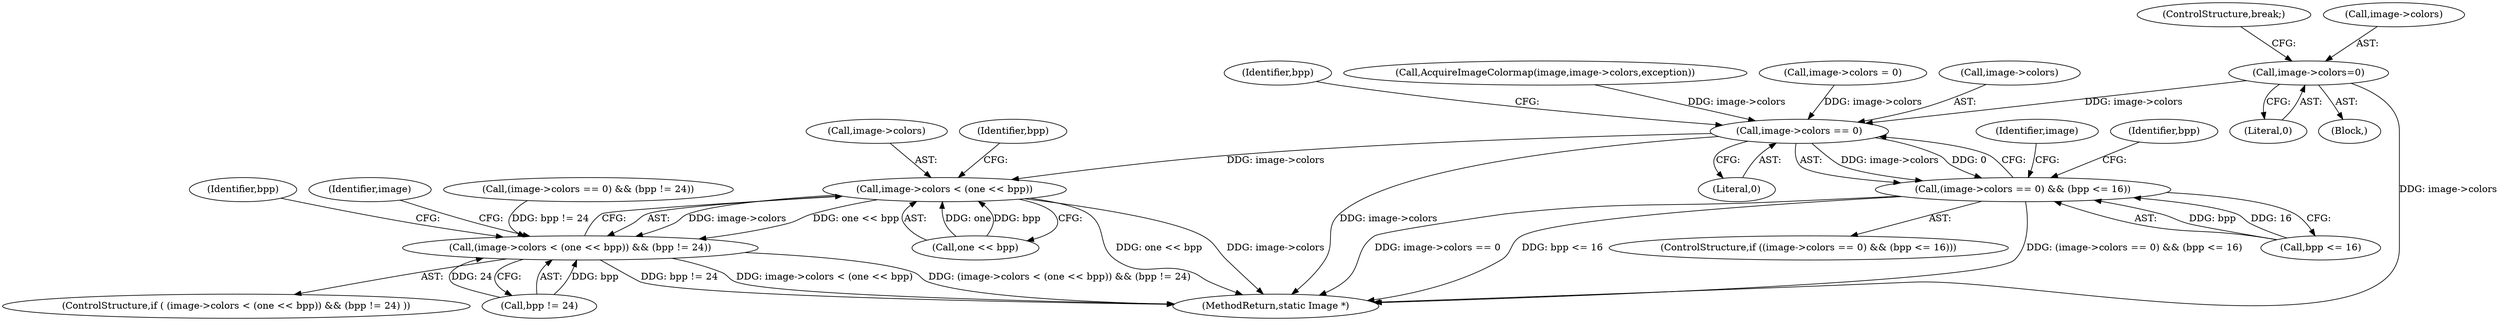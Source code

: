digraph "0_ImageMagick_2130bf6f89ded32ef0c88a11694f107c52566c53@pointer" {
"1001207" [label="(Call,image->colors=0)"];
"1000842" [label="(Call,image->colors == 0)"];
"1000841" [label="(Call,(image->colors == 0) && (bpp <= 16))"];
"1000939" [label="(Call,image->colors < (one << bpp))"];
"1000938" [label="(Call,(image->colors < (one << bpp)) && (bpp != 24))"];
"1001207" [label="(Call,image->colors=0)"];
"1000848" [label="(Identifier,bpp)"];
"1000840" [label="(ControlStructure,if ((image->colors == 0) && (bpp <= 16)))"];
"1000846" [label="(Literal,0)"];
"1001212" [label="(ControlStructure,break;)"];
"1000951" [label="(Identifier,image)"];
"1000544" [label="(Call,AcquireImageColormap(image,image->colors,exception))"];
"1000398" [label="(Block,)"];
"1000938" [label="(Call,(image->colors < (one << bpp)) && (bpp != 24))"];
"1000937" [label="(ControlStructure,if ( (image->colors < (one << bpp)) && (bpp != 24) ))"];
"1001970" [label="(MethodReturn,static Image *)"];
"1000946" [label="(Call,bpp != 24)"];
"1000310" [label="(Call,image->colors = 0)"];
"1000943" [label="(Call,one << bpp)"];
"1000935" [label="(Identifier,bpp)"];
"1000842" [label="(Call,image->colors == 0)"];
"1001569" [label="(Call,(image->colors == 0) && (bpp != 24))"];
"1001211" [label="(Literal,0)"];
"1001208" [label="(Call,image->colors)"];
"1000847" [label="(Call,bpp <= 16)"];
"1000971" [label="(Identifier,bpp)"];
"1000853" [label="(Identifier,image)"];
"1000939" [label="(Call,image->colors < (one << bpp))"];
"1000940" [label="(Call,image->colors)"];
"1000947" [label="(Identifier,bpp)"];
"1000843" [label="(Call,image->colors)"];
"1000841" [label="(Call,(image->colors == 0) && (bpp <= 16))"];
"1001207" -> "1000398"  [label="AST: "];
"1001207" -> "1001211"  [label="CFG: "];
"1001208" -> "1001207"  [label="AST: "];
"1001211" -> "1001207"  [label="AST: "];
"1001212" -> "1001207"  [label="CFG: "];
"1001207" -> "1001970"  [label="DDG: image->colors"];
"1001207" -> "1000842"  [label="DDG: image->colors"];
"1000842" -> "1000841"  [label="AST: "];
"1000842" -> "1000846"  [label="CFG: "];
"1000843" -> "1000842"  [label="AST: "];
"1000846" -> "1000842"  [label="AST: "];
"1000848" -> "1000842"  [label="CFG: "];
"1000841" -> "1000842"  [label="CFG: "];
"1000842" -> "1001970"  [label="DDG: image->colors"];
"1000842" -> "1000841"  [label="DDG: image->colors"];
"1000842" -> "1000841"  [label="DDG: 0"];
"1000310" -> "1000842"  [label="DDG: image->colors"];
"1000544" -> "1000842"  [label="DDG: image->colors"];
"1000842" -> "1000939"  [label="DDG: image->colors"];
"1000841" -> "1000840"  [label="AST: "];
"1000841" -> "1000847"  [label="CFG: "];
"1000847" -> "1000841"  [label="AST: "];
"1000853" -> "1000841"  [label="CFG: "];
"1000935" -> "1000841"  [label="CFG: "];
"1000841" -> "1001970"  [label="DDG: image->colors == 0"];
"1000841" -> "1001970"  [label="DDG: bpp <= 16"];
"1000841" -> "1001970"  [label="DDG: (image->colors == 0) && (bpp <= 16)"];
"1000847" -> "1000841"  [label="DDG: bpp"];
"1000847" -> "1000841"  [label="DDG: 16"];
"1000939" -> "1000938"  [label="AST: "];
"1000939" -> "1000943"  [label="CFG: "];
"1000940" -> "1000939"  [label="AST: "];
"1000943" -> "1000939"  [label="AST: "];
"1000947" -> "1000939"  [label="CFG: "];
"1000938" -> "1000939"  [label="CFG: "];
"1000939" -> "1001970"  [label="DDG: one << bpp"];
"1000939" -> "1001970"  [label="DDG: image->colors"];
"1000939" -> "1000938"  [label="DDG: image->colors"];
"1000939" -> "1000938"  [label="DDG: one << bpp"];
"1000943" -> "1000939"  [label="DDG: one"];
"1000943" -> "1000939"  [label="DDG: bpp"];
"1000938" -> "1000937"  [label="AST: "];
"1000938" -> "1000946"  [label="CFG: "];
"1000946" -> "1000938"  [label="AST: "];
"1000951" -> "1000938"  [label="CFG: "];
"1000971" -> "1000938"  [label="CFG: "];
"1000938" -> "1001970"  [label="DDG: image->colors < (one << bpp)"];
"1000938" -> "1001970"  [label="DDG: (image->colors < (one << bpp)) && (bpp != 24)"];
"1000938" -> "1001970"  [label="DDG: bpp != 24"];
"1000946" -> "1000938"  [label="DDG: bpp"];
"1000946" -> "1000938"  [label="DDG: 24"];
"1001569" -> "1000938"  [label="DDG: bpp != 24"];
}
